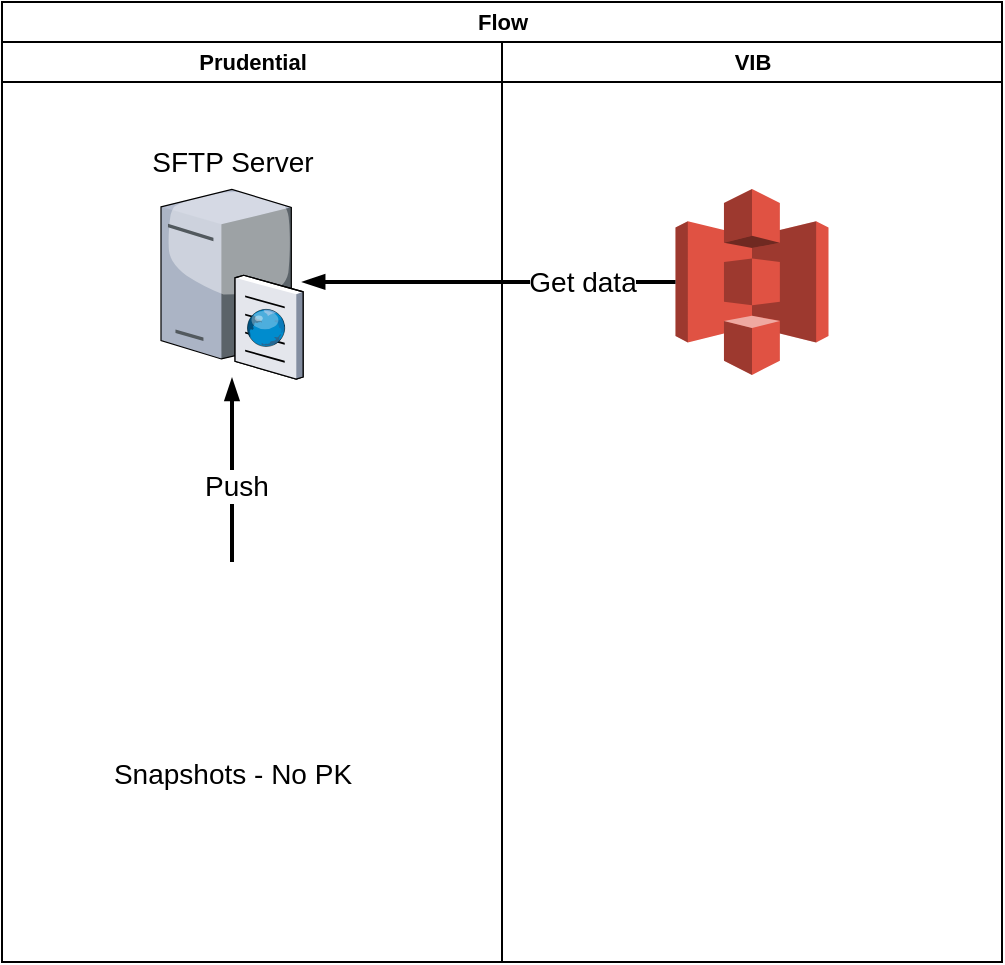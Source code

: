 <mxfile version="22.0.0" type="github">
  <diagram name="Page-1" id="vFom2sFvnGlJ9YDOtuyZ">
    <mxGraphModel dx="1114" dy="1515" grid="1" gridSize="10" guides="1" tooltips="1" connect="1" arrows="1" fold="1" page="1" pageScale="1" pageWidth="1100" pageHeight="850" math="0" shadow="0">
      <root>
        <mxCell id="0" />
        <mxCell id="1" parent="0" />
        <mxCell id="Qt0WK-eHVeaTXEjhiPyu-41" value="Flow" style="swimlane;childLayout=stackLayout;resizeParent=1;resizeParentMax=0;startSize=20;html=1;fontFamily=Helvetica;fontSize=11;fontColor=default;" vertex="1" parent="1">
          <mxGeometry x="200" y="-810" width="500" height="480" as="geometry" />
        </mxCell>
        <mxCell id="Qt0WK-eHVeaTXEjhiPyu-42" value="Prudential&lt;br&gt;" style="swimlane;startSize=20;html=1;fontFamily=Helvetica;fontSize=11;fontColor=default;" vertex="1" parent="Qt0WK-eHVeaTXEjhiPyu-41">
          <mxGeometry y="20" width="250" height="460" as="geometry" />
        </mxCell>
        <mxCell id="Qt0WK-eHVeaTXEjhiPyu-21" value="Snapshots - No PK" style="shape=image;html=1;verticalAlign=top;verticalLabelPosition=bottom;labelBackgroundColor=#ffffff;imageAspect=0;aspect=fixed;image=https://cdn3.iconfinder.com/data/icons/cad-database-presentation-spreadsheet-vector-fil-2/512/19-128.png;fontSize=14;" vertex="1" parent="Qt0WK-eHVeaTXEjhiPyu-42">
          <mxGeometry x="69.75" y="260" width="90.5" height="90.5" as="geometry" />
        </mxCell>
        <mxCell id="Qt0WK-eHVeaTXEjhiPyu-24" value="SFTP Server" style="verticalLabelPosition=top;sketch=0;aspect=fixed;html=1;verticalAlign=bottom;strokeColor=none;align=center;outlineConnect=0;shape=mxgraph.citrix.ftp_server;labelPosition=center;fontSize=14;" vertex="1" parent="Qt0WK-eHVeaTXEjhiPyu-42">
          <mxGeometry x="79.5" y="71.45" width="71" height="97" as="geometry" />
        </mxCell>
        <mxCell id="Qt0WK-eHVeaTXEjhiPyu-26" style="edgeStyle=orthogonalEdgeStyle;rounded=0;orthogonalLoop=1;jettySize=auto;html=1;strokeWidth=2;endArrow=blockThin;endFill=1;exitX=0.5;exitY=0;exitDx=0;exitDy=0;" edge="1" parent="Qt0WK-eHVeaTXEjhiPyu-42" source="Qt0WK-eHVeaTXEjhiPyu-21" target="Qt0WK-eHVeaTXEjhiPyu-24">
          <mxGeometry relative="1" as="geometry">
            <mxPoint x="-60" y="-130" as="sourcePoint" />
          </mxGeometry>
        </mxCell>
        <mxCell id="Qt0WK-eHVeaTXEjhiPyu-46" value="Push" style="edgeLabel;html=1;align=center;verticalAlign=middle;resizable=0;points=[];fontSize=14;fontFamily=Helvetica;fontColor=default;" vertex="1" connectable="0" parent="Qt0WK-eHVeaTXEjhiPyu-26">
          <mxGeometry x="-0.17" y="-2" relative="1" as="geometry">
            <mxPoint as="offset" />
          </mxGeometry>
        </mxCell>
        <mxCell id="Qt0WK-eHVeaTXEjhiPyu-43" value="VIB" style="swimlane;startSize=20;html=1;fontFamily=Helvetica;fontSize=11;fontColor=default;" vertex="1" parent="Qt0WK-eHVeaTXEjhiPyu-41">
          <mxGeometry x="250" y="20" width="250" height="460" as="geometry" />
        </mxCell>
        <mxCell id="Qt0WK-eHVeaTXEjhiPyu-23" value="" style="outlineConnect=0;dashed=0;verticalLabelPosition=bottom;verticalAlign=top;align=center;html=1;shape=mxgraph.aws3.s3;fillColor=#E05243;gradientColor=none;" vertex="1" parent="Qt0WK-eHVeaTXEjhiPyu-43">
          <mxGeometry x="86.75" y="73.45" width="76.5" height="93" as="geometry" />
        </mxCell>
        <mxCell id="Qt0WK-eHVeaTXEjhiPyu-39" style="edgeStyle=orthogonalEdgeStyle;rounded=0;orthogonalLoop=1;jettySize=auto;html=1;strokeWidth=2;endArrow=blockThin;endFill=1;" edge="1" parent="Qt0WK-eHVeaTXEjhiPyu-41" source="Qt0WK-eHVeaTXEjhiPyu-23" target="Qt0WK-eHVeaTXEjhiPyu-24">
          <mxGeometry relative="1" as="geometry" />
        </mxCell>
        <mxCell id="Qt0WK-eHVeaTXEjhiPyu-40" value="Get data" style="edgeLabel;html=1;align=center;verticalAlign=middle;resizable=0;points=[];fontSize=14;" vertex="1" connectable="0" parent="Qt0WK-eHVeaTXEjhiPyu-39">
          <mxGeometry x="-0.074" y="2" relative="1" as="geometry">
            <mxPoint x="39" y="-2" as="offset" />
          </mxGeometry>
        </mxCell>
      </root>
    </mxGraphModel>
  </diagram>
</mxfile>
